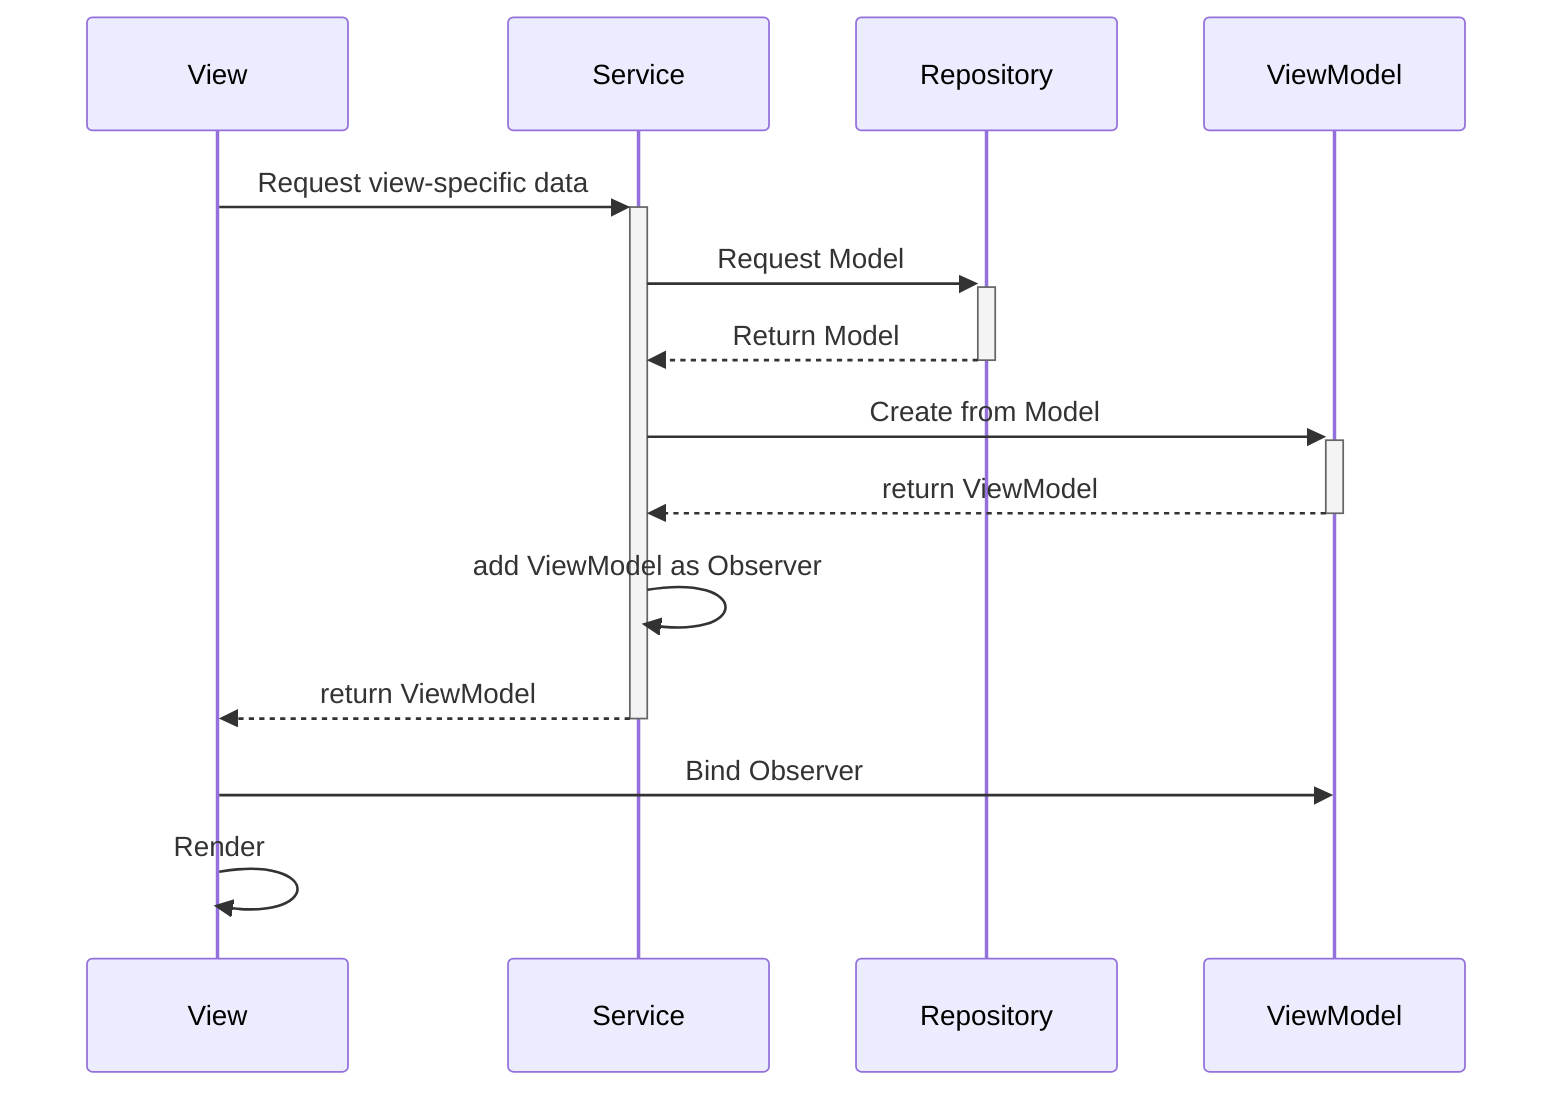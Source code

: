 sequenceDiagram
    View->>+Service: Request view-specific data
    Service->>+Repository: Request Model
    Repository-->>-Service: Return Model
    Service->>+ViewModel: Create from Model
    ViewModel-->>-Service: return ViewModel
    Service->>Service: add ViewModel as Observer
    Service-->>-View: return ViewModel
    View->>ViewModel: Bind Observer
    View->>View: Render